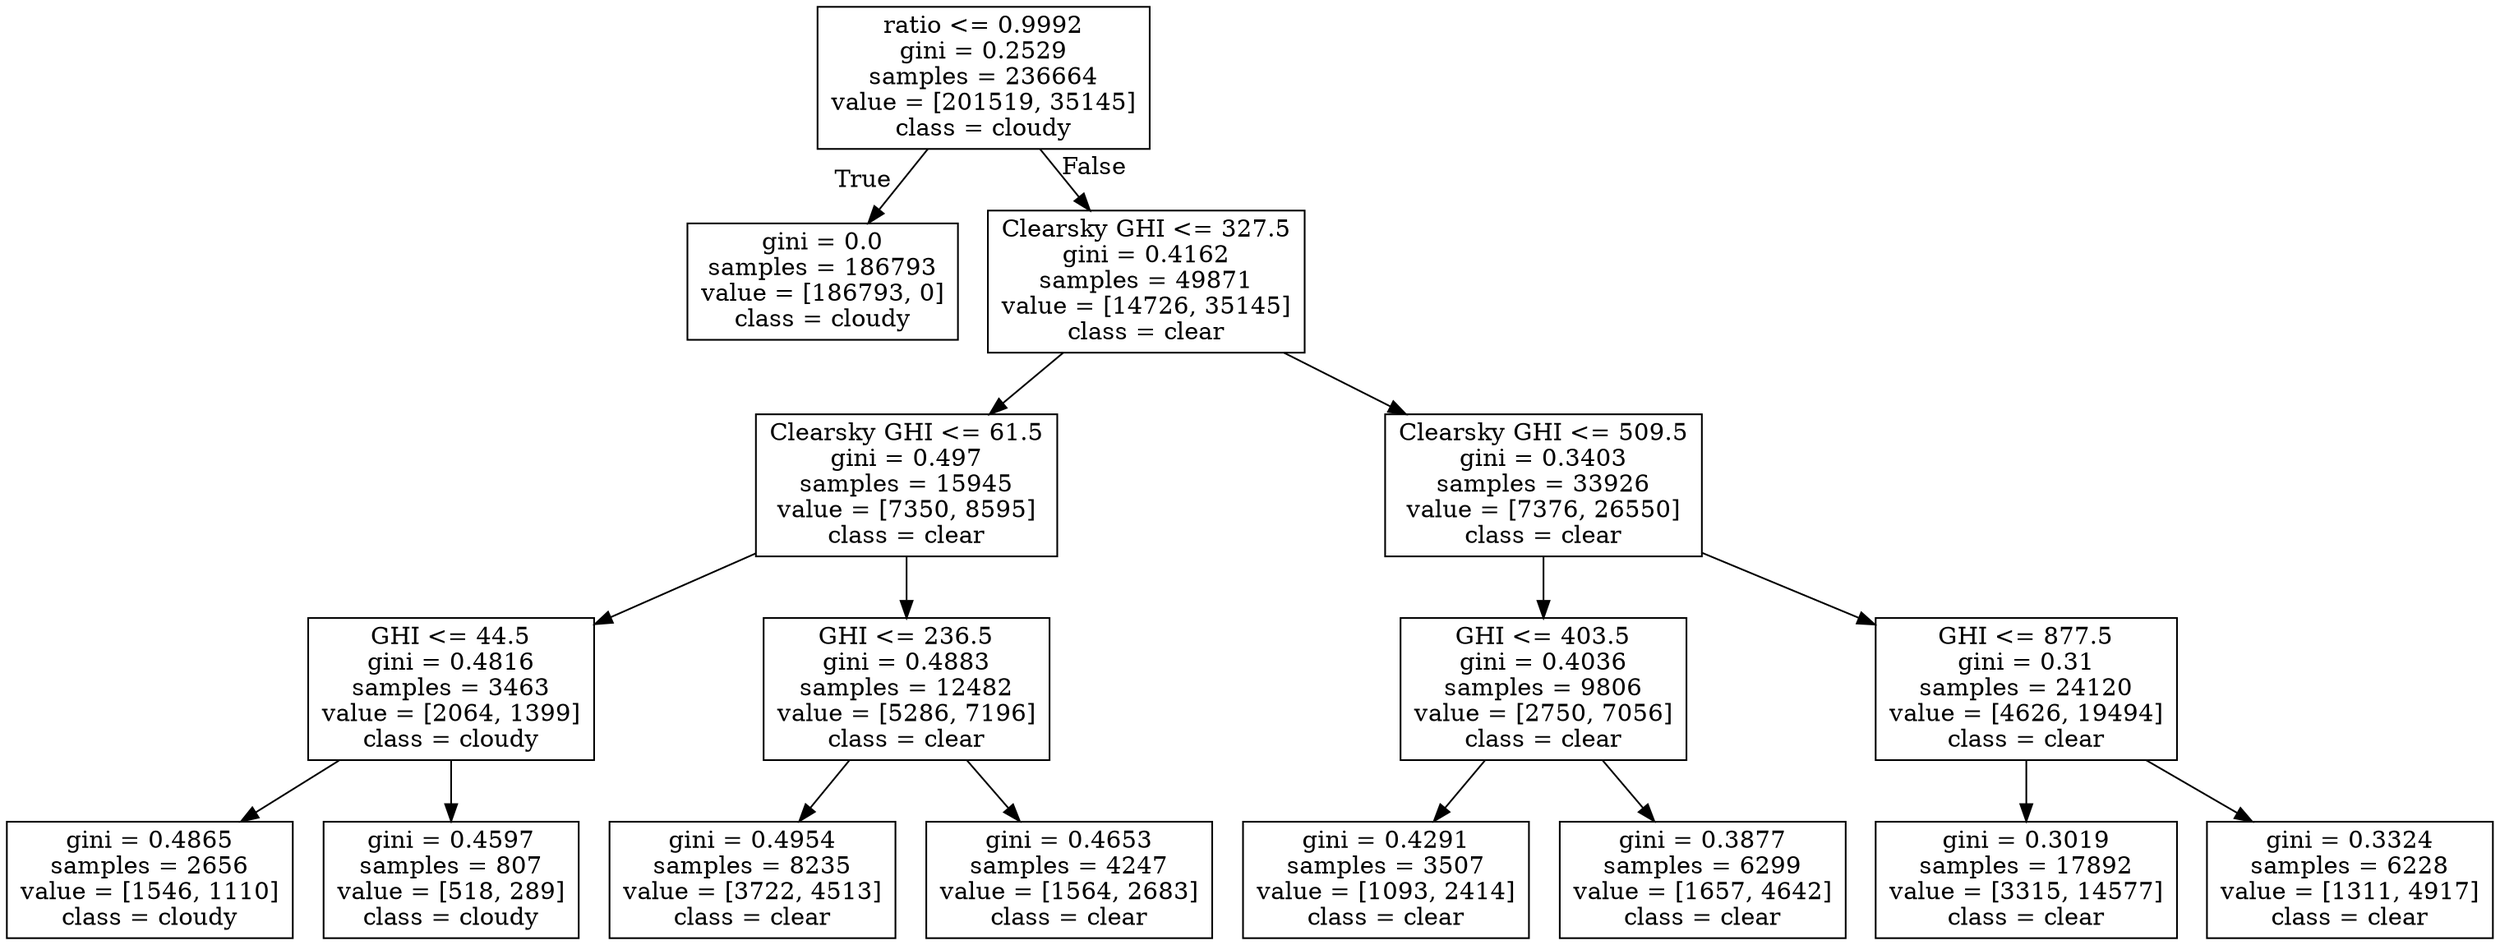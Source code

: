 digraph Tree {
node [shape=box] ;
0 [label="ratio <= 0.9992\ngini = 0.2529\nsamples = 236664\nvalue = [201519, 35145]\nclass = cloudy"] ;
1 [label="gini = 0.0\nsamples = 186793\nvalue = [186793, 0]\nclass = cloudy"] ;
0 -> 1 [labeldistance=2.5, labelangle=45, headlabel="True"] ;
2 [label="Clearsky GHI <= 327.5\ngini = 0.4162\nsamples = 49871\nvalue = [14726, 35145]\nclass = clear"] ;
0 -> 2 [labeldistance=2.5, labelangle=-45, headlabel="False"] ;
3 [label="Clearsky GHI <= 61.5\ngini = 0.497\nsamples = 15945\nvalue = [7350, 8595]\nclass = clear"] ;
2 -> 3 ;
4 [label="GHI <= 44.5\ngini = 0.4816\nsamples = 3463\nvalue = [2064, 1399]\nclass = cloudy"] ;
3 -> 4 ;
5 [label="gini = 0.4865\nsamples = 2656\nvalue = [1546, 1110]\nclass = cloudy"] ;
4 -> 5 ;
6 [label="gini = 0.4597\nsamples = 807\nvalue = [518, 289]\nclass = cloudy"] ;
4 -> 6 ;
7 [label="GHI <= 236.5\ngini = 0.4883\nsamples = 12482\nvalue = [5286, 7196]\nclass = clear"] ;
3 -> 7 ;
8 [label="gini = 0.4954\nsamples = 8235\nvalue = [3722, 4513]\nclass = clear"] ;
7 -> 8 ;
9 [label="gini = 0.4653\nsamples = 4247\nvalue = [1564, 2683]\nclass = clear"] ;
7 -> 9 ;
10 [label="Clearsky GHI <= 509.5\ngini = 0.3403\nsamples = 33926\nvalue = [7376, 26550]\nclass = clear"] ;
2 -> 10 ;
11 [label="GHI <= 403.5\ngini = 0.4036\nsamples = 9806\nvalue = [2750, 7056]\nclass = clear"] ;
10 -> 11 ;
12 [label="gini = 0.4291\nsamples = 3507\nvalue = [1093, 2414]\nclass = clear"] ;
11 -> 12 ;
13 [label="gini = 0.3877\nsamples = 6299\nvalue = [1657, 4642]\nclass = clear"] ;
11 -> 13 ;
14 [label="GHI <= 877.5\ngini = 0.31\nsamples = 24120\nvalue = [4626, 19494]\nclass = clear"] ;
10 -> 14 ;
15 [label="gini = 0.3019\nsamples = 17892\nvalue = [3315, 14577]\nclass = clear"] ;
14 -> 15 ;
16 [label="gini = 0.3324\nsamples = 6228\nvalue = [1311, 4917]\nclass = clear"] ;
14 -> 16 ;
}